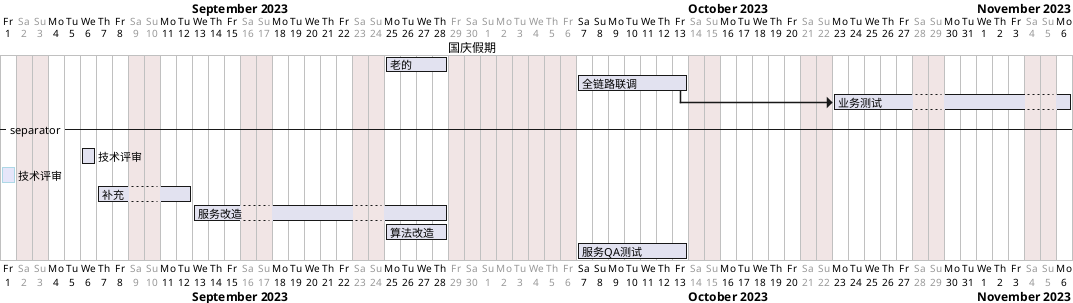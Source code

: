 @startgantt
saturday are closed
sunday are closed


Project starts the 1st of September 2023
[老的] lasts 4 days
[老的] starts 2023-09-25
[全链路联调] lasts 7 days
[全链路联调] starts 2023-10-07
[业务测试] lasts 11 days
[业务测试] starts 2023-10-16
[业务测试] starts 3 days after [全链路联调]'s end
-- separator --

[技术评审] lasts 1 days
[技术评审] starts 2023-09-06
[技术评审] as [TASK1] is colored in Lavender/LightBlue
[补充] lasts 4 days
[补充] starts 2023-09-07
[服务改造] lasts 12 days
[服务改造] starts 2023-09-13
[算法改造] lasts 4 days
[算法改造] starts 2023-09-25
[服务QA测试] lasts 7 days
[服务QA测试] starts 2023-10-07


2023-09-29 to 2023-10-06 are named [国庆假期]
2023-09-29 to 2023-10-06 are closed
2023-10-07 to 2023-10-08 are open
@endgantt